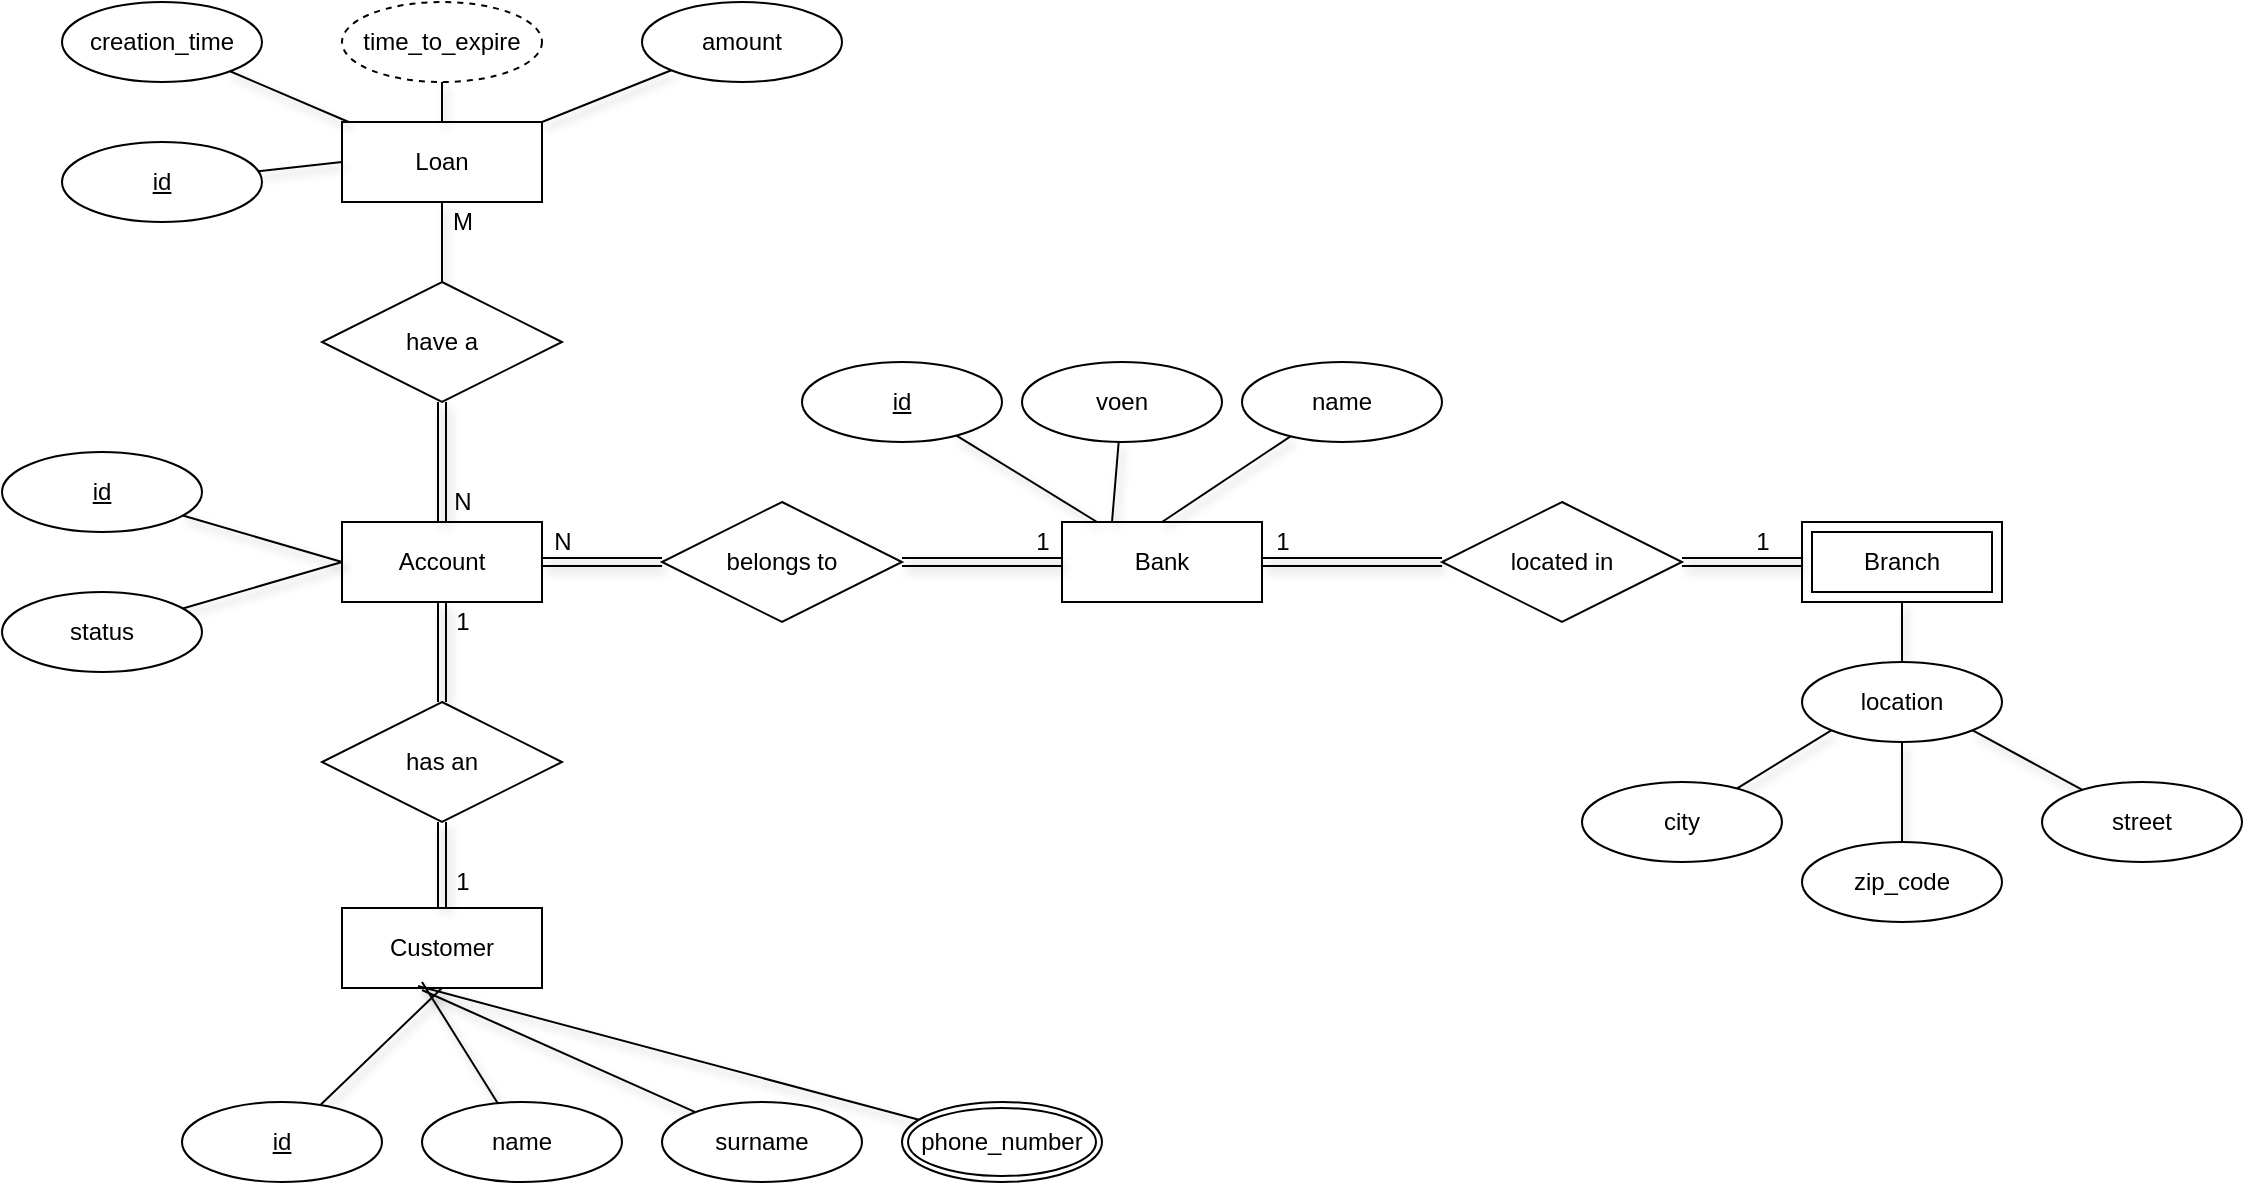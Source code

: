 <mxfile version="16.5.1" type="device"><diagram name="Page-1" id="e7e014a7-5840-1c2e-5031-d8a46d1fe8dd"><mxGraphModel dx="1107" dy="1851" grid="1" gridSize="10" guides="1" tooltips="1" connect="1" arrows="1" fold="1" page="1" pageScale="1" pageWidth="1169" pageHeight="826" background="none" math="0" shadow="0"><root><mxCell id="0"/><mxCell id="1" parent="0"/><mxCell id="tcspQJJbEjXAP0xoxj2N-56" style="edgeStyle=none;shape=link;rounded=0;orthogonalLoop=1;jettySize=auto;html=1;shadow=1;" edge="1" parent="1" source="tcspQJJbEjXAP0xoxj2N-1" target="tcspQJJbEjXAP0xoxj2N-51"><mxGeometry relative="1" as="geometry"/></mxCell><mxCell id="tcspQJJbEjXAP0xoxj2N-1" value="Bank" style="whiteSpace=wrap;html=1;align=center;" vertex="1" parent="1"><mxGeometry x="570" y="200" width="100" height="40" as="geometry"/></mxCell><mxCell id="tcspQJJbEjXAP0xoxj2N-53" style="edgeStyle=none;shape=link;rounded=0;orthogonalLoop=1;jettySize=auto;html=1;entryX=0;entryY=0.5;entryDx=0;entryDy=0;shadow=1;" edge="1" parent="1" source="tcspQJJbEjXAP0xoxj2N-2" target="tcspQJJbEjXAP0xoxj2N-50"><mxGeometry relative="1" as="geometry"/></mxCell><mxCell id="tcspQJJbEjXAP0xoxj2N-2" value="Account" style="whiteSpace=wrap;html=1;align=center;" vertex="1" parent="1"><mxGeometry x="210" y="200" width="100" height="40" as="geometry"/></mxCell><mxCell id="tcspQJJbEjXAP0xoxj2N-41" style="edgeStyle=none;rounded=0;orthogonalLoop=1;jettySize=auto;html=1;shadow=1;endArrow=none;" edge="1" parent="1" source="tcspQJJbEjXAP0xoxj2N-3" target="tcspQJJbEjXAP0xoxj2N-40"><mxGeometry relative="1" as="geometry"/></mxCell><mxCell id="tcspQJJbEjXAP0xoxj2N-3" value="Loan" style="whiteSpace=wrap;html=1;align=center;" vertex="1" parent="1"><mxGeometry x="210" width="100" height="40" as="geometry"/></mxCell><mxCell id="tcspQJJbEjXAP0xoxj2N-4" value="Customer" style="whiteSpace=wrap;html=1;align=center;" vertex="1" parent="1"><mxGeometry x="210" y="393" width="100" height="40" as="geometry"/></mxCell><mxCell id="tcspQJJbEjXAP0xoxj2N-19" style="edgeStyle=none;rounded=0;orthogonalLoop=1;jettySize=auto;html=1;entryX=0.5;entryY=1;entryDx=0;entryDy=0;shadow=1;endArrow=none;" edge="1" parent="1" source="tcspQJJbEjXAP0xoxj2N-6" target="tcspQJJbEjXAP0xoxj2N-4"><mxGeometry relative="1" as="geometry"/></mxCell><mxCell id="tcspQJJbEjXAP0xoxj2N-6" value="&lt;u&gt;id&lt;/u&gt;" style="ellipse;whiteSpace=wrap;html=1;align=center;" vertex="1" parent="1"><mxGeometry x="130" y="490" width="100" height="40" as="geometry"/></mxCell><mxCell id="tcspQJJbEjXAP0xoxj2N-20" style="endArrow=none;edgeStyle=none;rounded=0;orthogonalLoop=1;jettySize=auto;html=1;entryX=0.4;entryY=0.925;entryDx=0;entryDy=0;entryPerimeter=0;shadow=1;" edge="1" parent="1" source="tcspQJJbEjXAP0xoxj2N-7" target="tcspQJJbEjXAP0xoxj2N-4"><mxGeometry relative="1" as="geometry"/></mxCell><mxCell id="tcspQJJbEjXAP0xoxj2N-7" value="name" style="ellipse;whiteSpace=wrap;html=1;align=center;" vertex="1" parent="1"><mxGeometry x="250" y="490" width="100" height="40" as="geometry"/></mxCell><mxCell id="tcspQJJbEjXAP0xoxj2N-21" style="edgeStyle=none;rounded=0;orthogonalLoop=1;jettySize=auto;html=1;entryX=0.4;entryY=1.025;entryDx=0;entryDy=0;entryPerimeter=0;shadow=1;endArrow=none;" edge="1" parent="1" source="tcspQJJbEjXAP0xoxj2N-8" target="tcspQJJbEjXAP0xoxj2N-4"><mxGeometry relative="1" as="geometry"/></mxCell><mxCell id="tcspQJJbEjXAP0xoxj2N-8" value="surname" style="ellipse;whiteSpace=wrap;html=1;align=center;" vertex="1" parent="1"><mxGeometry x="370" y="490" width="100" height="40" as="geometry"/></mxCell><mxCell id="tcspQJJbEjXAP0xoxj2N-22" style="edgeStyle=none;rounded=0;orthogonalLoop=1;jettySize=auto;html=1;entryX=0.38;entryY=0.975;entryDx=0;entryDy=0;entryPerimeter=0;shadow=1;endArrow=none;" edge="1" parent="1" target="tcspQJJbEjXAP0xoxj2N-4"><mxGeometry relative="1" as="geometry"><mxPoint x="498.419" y="498.893" as="sourcePoint"/></mxGeometry></mxCell><mxCell id="tcspQJJbEjXAP0xoxj2N-38" style="edgeStyle=none;rounded=0;orthogonalLoop=1;jettySize=auto;html=1;entryX=0.5;entryY=1;entryDx=0;entryDy=0;shadow=1;shape=link;" edge="1" parent="1" source="tcspQJJbEjXAP0xoxj2N-37" target="tcspQJJbEjXAP0xoxj2N-2"><mxGeometry relative="1" as="geometry"/></mxCell><mxCell id="tcspQJJbEjXAP0xoxj2N-39" style="edgeStyle=none;rounded=0;orthogonalLoop=1;jettySize=auto;html=1;shadow=1;shape=link;" edge="1" parent="1" source="tcspQJJbEjXAP0xoxj2N-37" target="tcspQJJbEjXAP0xoxj2N-4"><mxGeometry relative="1" as="geometry"/></mxCell><mxCell id="tcspQJJbEjXAP0xoxj2N-37" value="has an" style="shape=rhombus;perimeter=rhombusPerimeter;whiteSpace=wrap;html=1;align=center;" vertex="1" parent="1"><mxGeometry x="200" y="290" width="120" height="60" as="geometry"/></mxCell><mxCell id="tcspQJJbEjXAP0xoxj2N-42" value="" style="edgeStyle=none;rounded=0;orthogonalLoop=1;jettySize=auto;html=1;shadow=1;shape=link;" edge="1" parent="1" source="tcspQJJbEjXAP0xoxj2N-40" target="tcspQJJbEjXAP0xoxj2N-2"><mxGeometry relative="1" as="geometry"/></mxCell><mxCell id="tcspQJJbEjXAP0xoxj2N-40" value="have a" style="shape=rhombus;perimeter=rhombusPerimeter;whiteSpace=wrap;html=1;align=center;" vertex="1" parent="1"><mxGeometry x="200" y="80" width="120" height="60" as="geometry"/></mxCell><mxCell id="tcspQJJbEjXAP0xoxj2N-43" value="1" style="text;html=1;align=center;verticalAlign=middle;resizable=0;points=[];autosize=1;strokeColor=none;fillColor=none;" vertex="1" parent="1"><mxGeometry x="260" y="370" width="20" height="20" as="geometry"/></mxCell><mxCell id="tcspQJJbEjXAP0xoxj2N-46" value="1" style="text;html=1;align=center;verticalAlign=middle;resizable=0;points=[];autosize=1;strokeColor=none;fillColor=none;" vertex="1" parent="1"><mxGeometry x="260" y="240" width="20" height="20" as="geometry"/></mxCell><mxCell id="tcspQJJbEjXAP0xoxj2N-47" value="M" style="text;html=1;align=center;verticalAlign=middle;resizable=0;points=[];autosize=1;strokeColor=none;fillColor=none;" vertex="1" parent="1"><mxGeometry x="255" y="40" width="30" height="20" as="geometry"/></mxCell><mxCell id="tcspQJJbEjXAP0xoxj2N-48" value="N" style="text;html=1;align=center;verticalAlign=middle;resizable=0;points=[];autosize=1;strokeColor=none;fillColor=none;" vertex="1" parent="1"><mxGeometry x="260" y="180" width="20" height="20" as="geometry"/></mxCell><mxCell id="tcspQJJbEjXAP0xoxj2N-49" value="Branch" style="shape=ext;margin=3;double=1;whiteSpace=wrap;html=1;align=center;" vertex="1" parent="1"><mxGeometry x="940" y="200" width="100" height="40" as="geometry"/></mxCell><mxCell id="tcspQJJbEjXAP0xoxj2N-54" style="edgeStyle=none;shape=link;rounded=0;orthogonalLoop=1;jettySize=auto;html=1;shadow=1;" edge="1" parent="1" source="tcspQJJbEjXAP0xoxj2N-50" target="tcspQJJbEjXAP0xoxj2N-1"><mxGeometry relative="1" as="geometry"/></mxCell><mxCell id="tcspQJJbEjXAP0xoxj2N-50" value="belongs to" style="shape=rhombus;perimeter=rhombusPerimeter;whiteSpace=wrap;html=1;align=center;" vertex="1" parent="1"><mxGeometry x="370" y="190" width="120" height="60" as="geometry"/></mxCell><mxCell id="tcspQJJbEjXAP0xoxj2N-57" style="edgeStyle=none;shape=link;rounded=0;orthogonalLoop=1;jettySize=auto;html=1;entryX=0;entryY=0.5;entryDx=0;entryDy=0;shadow=1;" edge="1" parent="1" source="tcspQJJbEjXAP0xoxj2N-51" target="tcspQJJbEjXAP0xoxj2N-49"><mxGeometry relative="1" as="geometry"/></mxCell><mxCell id="tcspQJJbEjXAP0xoxj2N-51" value="located in" style="shape=rhombus;perimeter=rhombusPerimeter;whiteSpace=wrap;html=1;align=center;" vertex="1" parent="1"><mxGeometry x="760" y="190" width="120" height="60" as="geometry"/></mxCell><mxCell id="tcspQJJbEjXAP0xoxj2N-52" value="phone_number" style="ellipse;shape=doubleEllipse;margin=3;whiteSpace=wrap;html=1;align=center;" vertex="1" parent="1"><mxGeometry x="490" y="490" width="100" height="40" as="geometry"/></mxCell><mxCell id="tcspQJJbEjXAP0xoxj2N-58" value="N" style="text;html=1;align=center;verticalAlign=middle;resizable=0;points=[];autosize=1;strokeColor=none;fillColor=none;" vertex="1" parent="1"><mxGeometry x="310" y="200" width="20" height="20" as="geometry"/></mxCell><mxCell id="tcspQJJbEjXAP0xoxj2N-59" value="1" style="text;html=1;align=center;verticalAlign=middle;resizable=0;points=[];autosize=1;strokeColor=none;fillColor=none;" vertex="1" parent="1"><mxGeometry x="550" y="200" width="20" height="20" as="geometry"/></mxCell><mxCell id="tcspQJJbEjXAP0xoxj2N-60" value="1" style="text;html=1;align=center;verticalAlign=middle;resizable=0;points=[];autosize=1;strokeColor=none;fillColor=none;" vertex="1" parent="1"><mxGeometry x="670" y="200" width="20" height="20" as="geometry"/></mxCell><mxCell id="tcspQJJbEjXAP0xoxj2N-62" value="1" style="text;html=1;align=center;verticalAlign=middle;resizable=0;points=[];autosize=1;strokeColor=none;fillColor=none;" vertex="1" parent="1"><mxGeometry x="910" y="200" width="20" height="20" as="geometry"/></mxCell><mxCell id="tcspQJJbEjXAP0xoxj2N-66" style="endArrow=none;edgeStyle=none;rounded=0;orthogonalLoop=1;jettySize=auto;html=1;shadow=1;" edge="1" parent="1" source="tcspQJJbEjXAP0xoxj2N-63" target="tcspQJJbEjXAP0xoxj2N-3"><mxGeometry relative="1" as="geometry"/></mxCell><mxCell id="tcspQJJbEjXAP0xoxj2N-63" value="creation_time" style="ellipse;whiteSpace=wrap;html=1;align=center;" vertex="1" parent="1"><mxGeometry x="70" y="-60" width="100" height="40" as="geometry"/></mxCell><mxCell id="tcspQJJbEjXAP0xoxj2N-67" style="endArrow=none;edgeStyle=none;rounded=0;orthogonalLoop=1;jettySize=auto;html=1;entryX=0.5;entryY=0;entryDx=0;entryDy=0;shadow=1;" edge="1" parent="1" source="tcspQJJbEjXAP0xoxj2N-64" target="tcspQJJbEjXAP0xoxj2N-3"><mxGeometry relative="1" as="geometry"/></mxCell><mxCell id="tcspQJJbEjXAP0xoxj2N-64" value="time_to_expire" style="ellipse;whiteSpace=wrap;html=1;align=center;dashed=1;" vertex="1" parent="1"><mxGeometry x="210" y="-60" width="100" height="40" as="geometry"/></mxCell><mxCell id="tcspQJJbEjXAP0xoxj2N-68" style="endArrow=none;edgeStyle=none;rounded=0;orthogonalLoop=1;jettySize=auto;html=1;shadow=1;" edge="1" parent="1" source="tcspQJJbEjXAP0xoxj2N-65" target="tcspQJJbEjXAP0xoxj2N-3"><mxGeometry relative="1" as="geometry"/></mxCell><mxCell id="tcspQJJbEjXAP0xoxj2N-65" value="amount" style="ellipse;whiteSpace=wrap;html=1;align=center;" vertex="1" parent="1"><mxGeometry x="360" y="-60" width="100" height="40" as="geometry"/></mxCell><mxCell id="tcspQJJbEjXAP0xoxj2N-70" style="endArrow=none;edgeStyle=none;rounded=0;orthogonalLoop=1;jettySize=auto;html=1;entryX=0;entryY=0.5;entryDx=0;entryDy=0;shadow=1;" edge="1" parent="1" source="tcspQJJbEjXAP0xoxj2N-69" target="tcspQJJbEjXAP0xoxj2N-3"><mxGeometry relative="1" as="geometry"/></mxCell><mxCell id="tcspQJJbEjXAP0xoxj2N-69" value="id" style="ellipse;whiteSpace=wrap;html=1;align=center;fontStyle=4;" vertex="1" parent="1"><mxGeometry x="70" y="10" width="100" height="40" as="geometry"/></mxCell><mxCell id="tcspQJJbEjXAP0xoxj2N-74" style="endArrow=none;edgeStyle=none;rounded=0;orthogonalLoop=1;jettySize=auto;html=1;entryX=0;entryY=0.5;entryDx=0;entryDy=0;shadow=1;" edge="1" parent="1" source="tcspQJJbEjXAP0xoxj2N-71" target="tcspQJJbEjXAP0xoxj2N-2"><mxGeometry relative="1" as="geometry"/></mxCell><mxCell id="tcspQJJbEjXAP0xoxj2N-71" value="status" style="ellipse;whiteSpace=wrap;html=1;align=center;" vertex="1" parent="1"><mxGeometry x="40" y="235" width="100" height="40" as="geometry"/></mxCell><mxCell id="tcspQJJbEjXAP0xoxj2N-73" style="endArrow=none;edgeStyle=none;rounded=0;orthogonalLoop=1;jettySize=auto;html=1;entryX=0;entryY=0.5;entryDx=0;entryDy=0;shadow=1;" edge="1" parent="1" source="tcspQJJbEjXAP0xoxj2N-72" target="tcspQJJbEjXAP0xoxj2N-2"><mxGeometry relative="1" as="geometry"/></mxCell><mxCell id="tcspQJJbEjXAP0xoxj2N-72" value="id" style="ellipse;whiteSpace=wrap;html=1;align=center;fontStyle=4;" vertex="1" parent="1"><mxGeometry x="40" y="165" width="100" height="40" as="geometry"/></mxCell><mxCell id="tcspQJJbEjXAP0xoxj2N-79" style="endArrow=none;edgeStyle=none;rounded=0;orthogonalLoop=1;jettySize=auto;html=1;shadow=1;" edge="1" parent="1" source="tcspQJJbEjXAP0xoxj2N-76" target="tcspQJJbEjXAP0xoxj2N-1"><mxGeometry relative="1" as="geometry"/></mxCell><mxCell id="tcspQJJbEjXAP0xoxj2N-76" value="id" style="ellipse;whiteSpace=wrap;html=1;align=center;fontStyle=4;" vertex="1" parent="1"><mxGeometry x="440" y="120" width="100" height="40" as="geometry"/></mxCell><mxCell id="tcspQJJbEjXAP0xoxj2N-80" style="endArrow=none;edgeStyle=none;rounded=0;orthogonalLoop=1;jettySize=auto;html=1;entryX=0.25;entryY=0;entryDx=0;entryDy=0;shadow=1;" edge="1" parent="1" source="tcspQJJbEjXAP0xoxj2N-77" target="tcspQJJbEjXAP0xoxj2N-1"><mxGeometry relative="1" as="geometry"/></mxCell><mxCell id="tcspQJJbEjXAP0xoxj2N-77" value="voen" style="ellipse;whiteSpace=wrap;html=1;align=center;" vertex="1" parent="1"><mxGeometry x="550" y="120" width="100" height="40" as="geometry"/></mxCell><mxCell id="tcspQJJbEjXAP0xoxj2N-81" style="endArrow=none;edgeStyle=none;rounded=0;orthogonalLoop=1;jettySize=auto;html=1;entryX=0.5;entryY=0;entryDx=0;entryDy=0;shadow=1;" edge="1" parent="1" source="tcspQJJbEjXAP0xoxj2N-78" target="tcspQJJbEjXAP0xoxj2N-1"><mxGeometry relative="1" as="geometry"/></mxCell><mxCell id="tcspQJJbEjXAP0xoxj2N-78" value="name" style="ellipse;whiteSpace=wrap;html=1;align=center;" vertex="1" parent="1"><mxGeometry x="660" y="120" width="100" height="40" as="geometry"/></mxCell><mxCell id="tcspQJJbEjXAP0xoxj2N-90" style="endArrow=none;edgeStyle=none;rounded=0;orthogonalLoop=1;jettySize=auto;html=1;entryX=0.5;entryY=1;entryDx=0;entryDy=0;shadow=1;" edge="1" parent="1" source="tcspQJJbEjXAP0xoxj2N-82" target="tcspQJJbEjXAP0xoxj2N-49"><mxGeometry relative="1" as="geometry"/></mxCell><mxCell id="tcspQJJbEjXAP0xoxj2N-82" value="location" style="ellipse;whiteSpace=wrap;html=1;align=center;" vertex="1" parent="1"><mxGeometry x="940" y="270" width="100" height="40" as="geometry"/></mxCell><mxCell id="tcspQJJbEjXAP0xoxj2N-87" style="endArrow=none;edgeStyle=none;rounded=0;orthogonalLoop=1;jettySize=auto;html=1;entryX=0;entryY=1;entryDx=0;entryDy=0;shadow=1;" edge="1" parent="1" source="tcspQJJbEjXAP0xoxj2N-84" target="tcspQJJbEjXAP0xoxj2N-82"><mxGeometry relative="1" as="geometry"/></mxCell><mxCell id="tcspQJJbEjXAP0xoxj2N-84" value="city" style="ellipse;whiteSpace=wrap;html=1;align=center;" vertex="1" parent="1"><mxGeometry x="830" y="330" width="100" height="40" as="geometry"/></mxCell><mxCell id="tcspQJJbEjXAP0xoxj2N-88" style="endArrow=none;edgeStyle=none;rounded=0;orthogonalLoop=1;jettySize=auto;html=1;entryX=0.5;entryY=1;entryDx=0;entryDy=0;shadow=1;" edge="1" parent="1" source="tcspQJJbEjXAP0xoxj2N-85" target="tcspQJJbEjXAP0xoxj2N-82"><mxGeometry relative="1" as="geometry"/></mxCell><mxCell id="tcspQJJbEjXAP0xoxj2N-85" value="zip_code" style="ellipse;whiteSpace=wrap;html=1;align=center;" vertex="1" parent="1"><mxGeometry x="940" y="360" width="100" height="40" as="geometry"/></mxCell><mxCell id="tcspQJJbEjXAP0xoxj2N-89" style="endArrow=none;edgeStyle=none;rounded=0;orthogonalLoop=1;jettySize=auto;html=1;entryX=1;entryY=1;entryDx=0;entryDy=0;shadow=1;" edge="1" parent="1" source="tcspQJJbEjXAP0xoxj2N-86" target="tcspQJJbEjXAP0xoxj2N-82"><mxGeometry relative="1" as="geometry"/></mxCell><mxCell id="tcspQJJbEjXAP0xoxj2N-86" value="street" style="ellipse;whiteSpace=wrap;html=1;align=center;" vertex="1" parent="1"><mxGeometry x="1060" y="330" width="100" height="40" as="geometry"/></mxCell></root></mxGraphModel></diagram></mxfile>